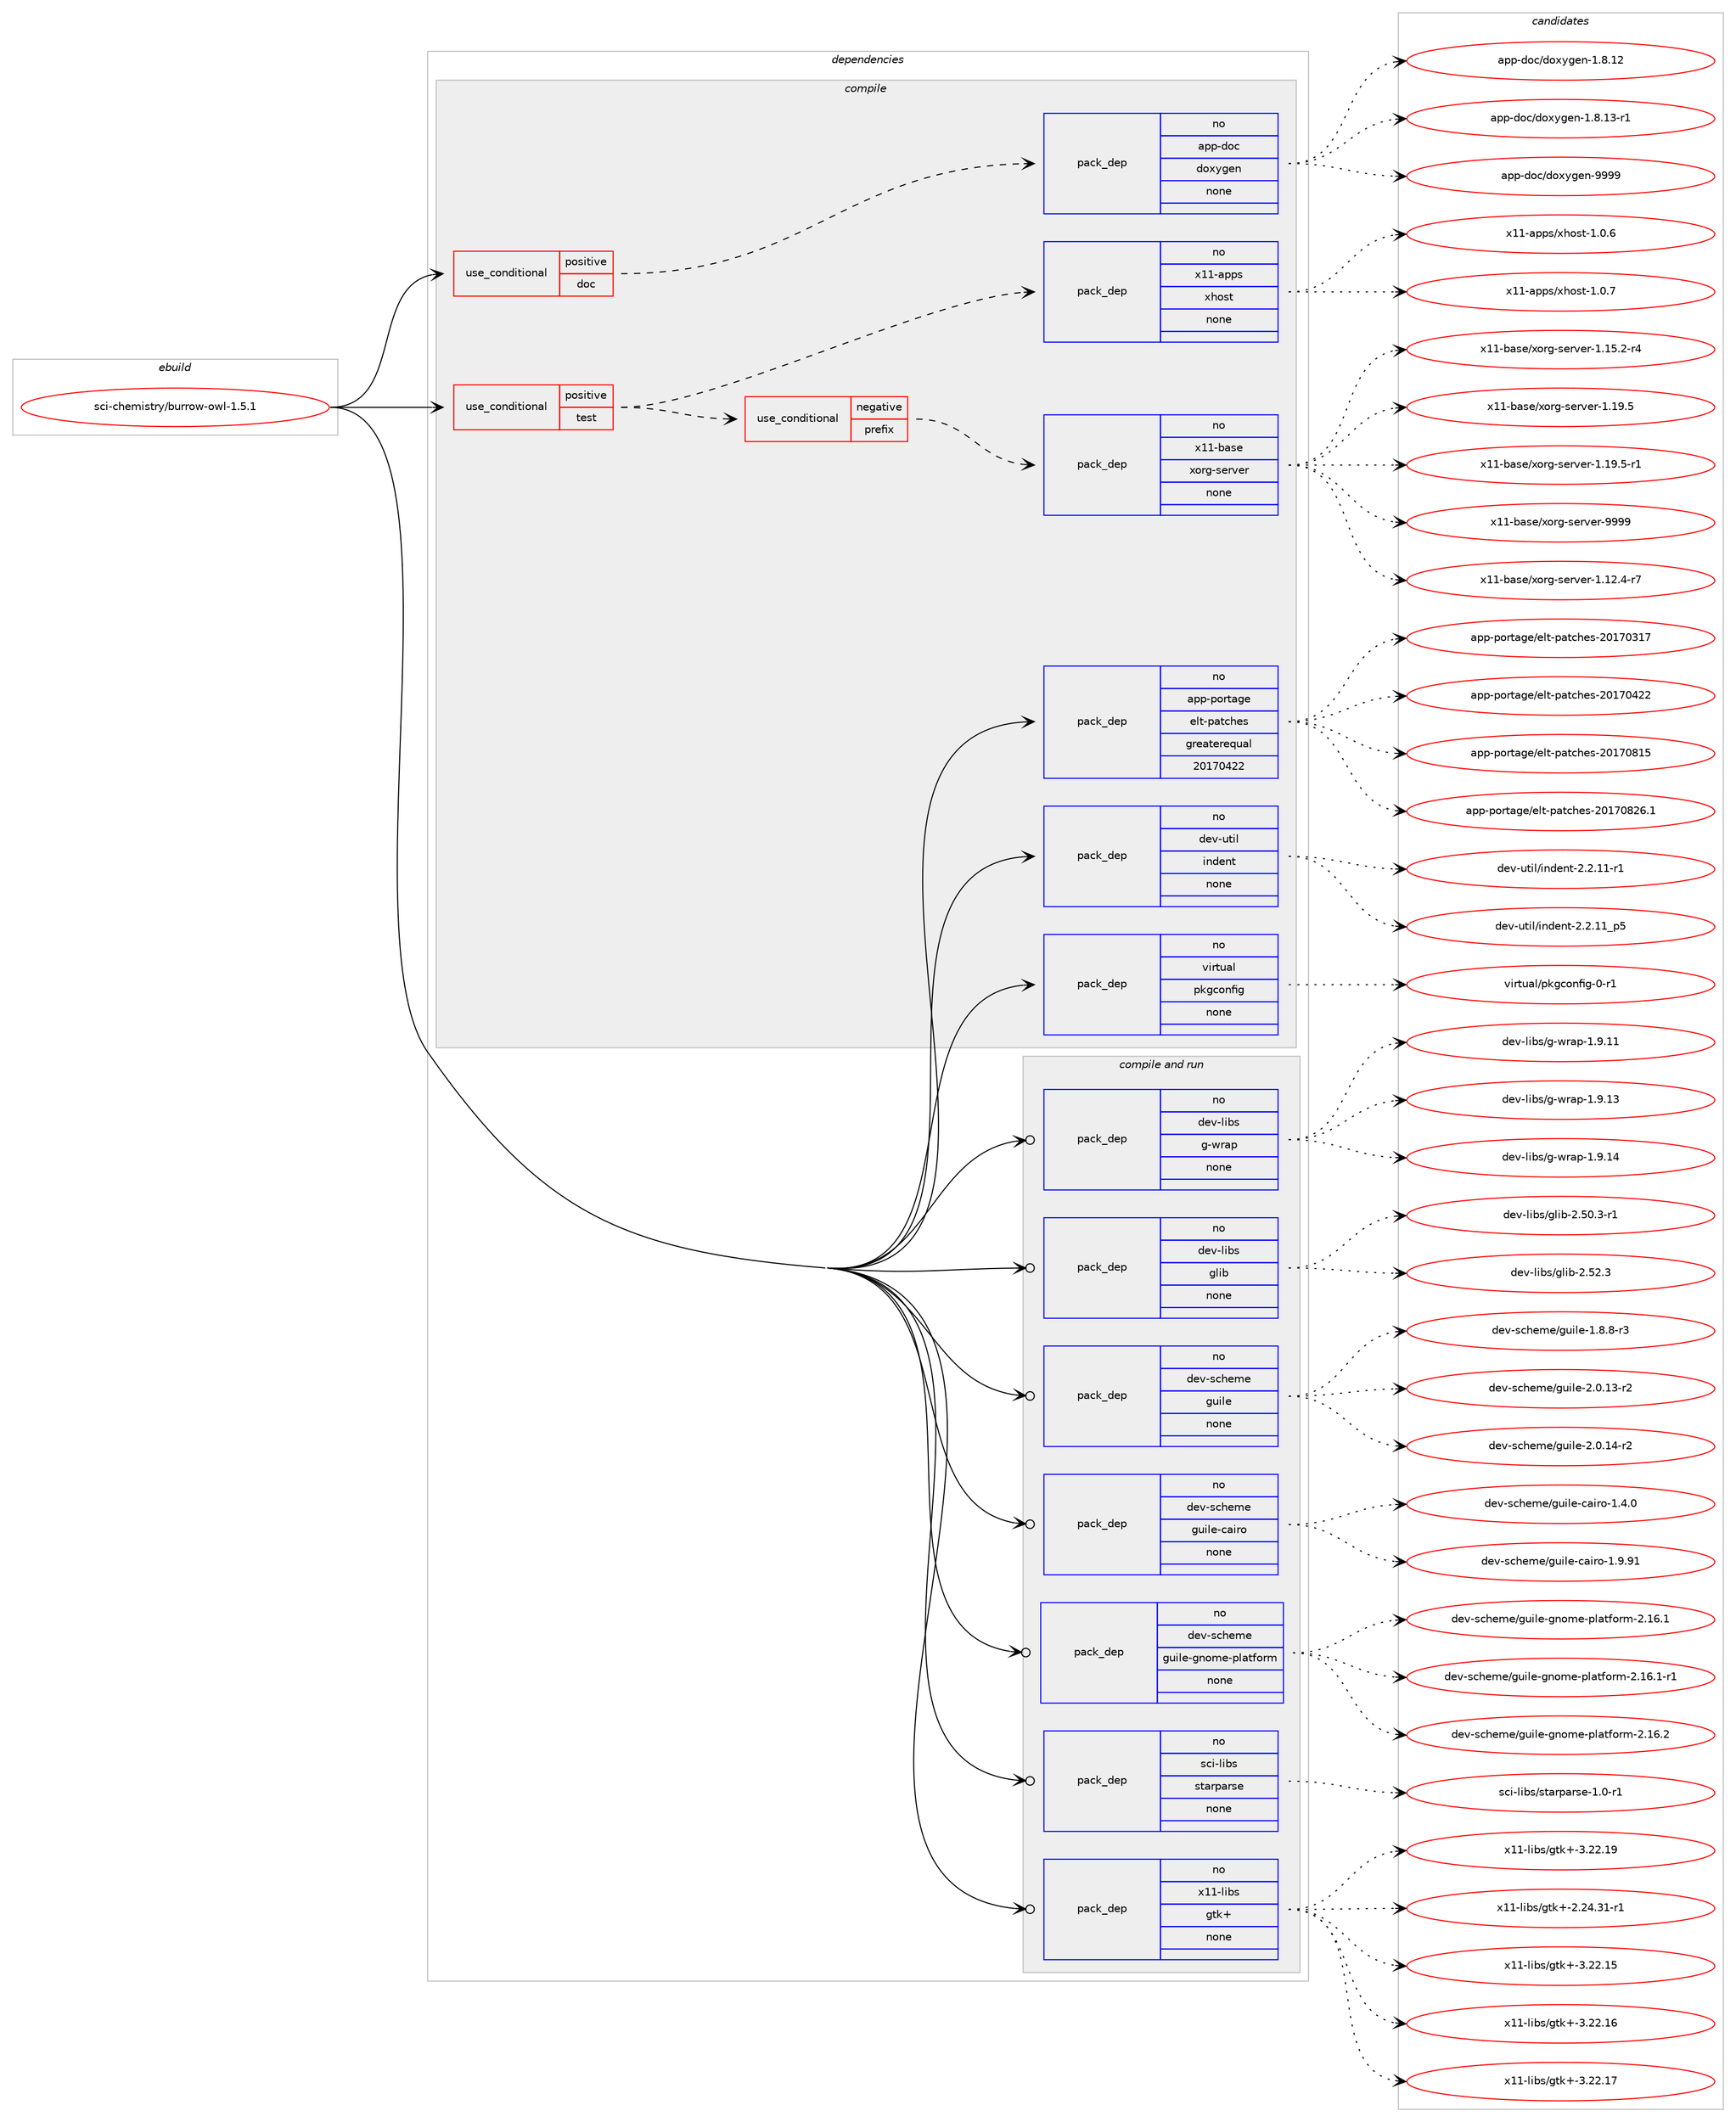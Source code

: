 digraph prolog {

# *************
# Graph options
# *************

newrank=true;
concentrate=true;
compound=true;
graph [rankdir=LR,fontname=Helvetica,fontsize=10,ranksep=1.5];#, ranksep=2.5, nodesep=0.2];
edge  [arrowhead=vee];
node  [fontname=Helvetica,fontsize=10];

# **********
# The ebuild
# **********

subgraph cluster_leftcol {
color=gray;
rank=same;
label=<<i>ebuild</i>>;
id [label="sci-chemistry/burrow-owl-1.5.1", color=red, width=4, href="../sci-chemistry/burrow-owl-1.5.1.svg"];
}

# ****************
# The dependencies
# ****************

subgraph cluster_midcol {
color=gray;
label=<<i>dependencies</i>>;
subgraph cluster_compile {
fillcolor="#eeeeee";
style=filled;
label=<<i>compile</i>>;
subgraph cond109518 {
dependency445846 [label=<<TABLE BORDER="0" CELLBORDER="1" CELLSPACING="0" CELLPADDING="4"><TR><TD ROWSPAN="3" CELLPADDING="10">use_conditional</TD></TR><TR><TD>positive</TD></TR><TR><TD>doc</TD></TR></TABLE>>, shape=none, color=red];
subgraph pack328578 {
dependency445847 [label=<<TABLE BORDER="0" CELLBORDER="1" CELLSPACING="0" CELLPADDING="4" WIDTH="220"><TR><TD ROWSPAN="6" CELLPADDING="30">pack_dep</TD></TR><TR><TD WIDTH="110">no</TD></TR><TR><TD>app-doc</TD></TR><TR><TD>doxygen</TD></TR><TR><TD>none</TD></TR><TR><TD></TD></TR></TABLE>>, shape=none, color=blue];
}
dependency445846:e -> dependency445847:w [weight=20,style="dashed",arrowhead="vee"];
}
id:e -> dependency445846:w [weight=20,style="solid",arrowhead="vee"];
subgraph cond109519 {
dependency445848 [label=<<TABLE BORDER="0" CELLBORDER="1" CELLSPACING="0" CELLPADDING="4"><TR><TD ROWSPAN="3" CELLPADDING="10">use_conditional</TD></TR><TR><TD>positive</TD></TR><TR><TD>test</TD></TR></TABLE>>, shape=none, color=red];
subgraph cond109520 {
dependency445849 [label=<<TABLE BORDER="0" CELLBORDER="1" CELLSPACING="0" CELLPADDING="4"><TR><TD ROWSPAN="3" CELLPADDING="10">use_conditional</TD></TR><TR><TD>negative</TD></TR><TR><TD>prefix</TD></TR></TABLE>>, shape=none, color=red];
subgraph pack328579 {
dependency445850 [label=<<TABLE BORDER="0" CELLBORDER="1" CELLSPACING="0" CELLPADDING="4" WIDTH="220"><TR><TD ROWSPAN="6" CELLPADDING="30">pack_dep</TD></TR><TR><TD WIDTH="110">no</TD></TR><TR><TD>x11-base</TD></TR><TR><TD>xorg-server</TD></TR><TR><TD>none</TD></TR><TR><TD></TD></TR></TABLE>>, shape=none, color=blue];
}
dependency445849:e -> dependency445850:w [weight=20,style="dashed",arrowhead="vee"];
}
dependency445848:e -> dependency445849:w [weight=20,style="dashed",arrowhead="vee"];
subgraph pack328580 {
dependency445851 [label=<<TABLE BORDER="0" CELLBORDER="1" CELLSPACING="0" CELLPADDING="4" WIDTH="220"><TR><TD ROWSPAN="6" CELLPADDING="30">pack_dep</TD></TR><TR><TD WIDTH="110">no</TD></TR><TR><TD>x11-apps</TD></TR><TR><TD>xhost</TD></TR><TR><TD>none</TD></TR><TR><TD></TD></TR></TABLE>>, shape=none, color=blue];
}
dependency445848:e -> dependency445851:w [weight=20,style="dashed",arrowhead="vee"];
}
id:e -> dependency445848:w [weight=20,style="solid",arrowhead="vee"];
subgraph pack328581 {
dependency445852 [label=<<TABLE BORDER="0" CELLBORDER="1" CELLSPACING="0" CELLPADDING="4" WIDTH="220"><TR><TD ROWSPAN="6" CELLPADDING="30">pack_dep</TD></TR><TR><TD WIDTH="110">no</TD></TR><TR><TD>app-portage</TD></TR><TR><TD>elt-patches</TD></TR><TR><TD>greaterequal</TD></TR><TR><TD>20170422</TD></TR></TABLE>>, shape=none, color=blue];
}
id:e -> dependency445852:w [weight=20,style="solid",arrowhead="vee"];
subgraph pack328582 {
dependency445853 [label=<<TABLE BORDER="0" CELLBORDER="1" CELLSPACING="0" CELLPADDING="4" WIDTH="220"><TR><TD ROWSPAN="6" CELLPADDING="30">pack_dep</TD></TR><TR><TD WIDTH="110">no</TD></TR><TR><TD>dev-util</TD></TR><TR><TD>indent</TD></TR><TR><TD>none</TD></TR><TR><TD></TD></TR></TABLE>>, shape=none, color=blue];
}
id:e -> dependency445853:w [weight=20,style="solid",arrowhead="vee"];
subgraph pack328583 {
dependency445854 [label=<<TABLE BORDER="0" CELLBORDER="1" CELLSPACING="0" CELLPADDING="4" WIDTH="220"><TR><TD ROWSPAN="6" CELLPADDING="30">pack_dep</TD></TR><TR><TD WIDTH="110">no</TD></TR><TR><TD>virtual</TD></TR><TR><TD>pkgconfig</TD></TR><TR><TD>none</TD></TR><TR><TD></TD></TR></TABLE>>, shape=none, color=blue];
}
id:e -> dependency445854:w [weight=20,style="solid",arrowhead="vee"];
}
subgraph cluster_compileandrun {
fillcolor="#eeeeee";
style=filled;
label=<<i>compile and run</i>>;
subgraph pack328584 {
dependency445855 [label=<<TABLE BORDER="0" CELLBORDER="1" CELLSPACING="0" CELLPADDING="4" WIDTH="220"><TR><TD ROWSPAN="6" CELLPADDING="30">pack_dep</TD></TR><TR><TD WIDTH="110">no</TD></TR><TR><TD>dev-libs</TD></TR><TR><TD>g-wrap</TD></TR><TR><TD>none</TD></TR><TR><TD></TD></TR></TABLE>>, shape=none, color=blue];
}
id:e -> dependency445855:w [weight=20,style="solid",arrowhead="odotvee"];
subgraph pack328585 {
dependency445856 [label=<<TABLE BORDER="0" CELLBORDER="1" CELLSPACING="0" CELLPADDING="4" WIDTH="220"><TR><TD ROWSPAN="6" CELLPADDING="30">pack_dep</TD></TR><TR><TD WIDTH="110">no</TD></TR><TR><TD>dev-libs</TD></TR><TR><TD>glib</TD></TR><TR><TD>none</TD></TR><TR><TD></TD></TR></TABLE>>, shape=none, color=blue];
}
id:e -> dependency445856:w [weight=20,style="solid",arrowhead="odotvee"];
subgraph pack328586 {
dependency445857 [label=<<TABLE BORDER="0" CELLBORDER="1" CELLSPACING="0" CELLPADDING="4" WIDTH="220"><TR><TD ROWSPAN="6" CELLPADDING="30">pack_dep</TD></TR><TR><TD WIDTH="110">no</TD></TR><TR><TD>dev-scheme</TD></TR><TR><TD>guile</TD></TR><TR><TD>none</TD></TR><TR><TD></TD></TR></TABLE>>, shape=none, color=blue];
}
id:e -> dependency445857:w [weight=20,style="solid",arrowhead="odotvee"];
subgraph pack328587 {
dependency445858 [label=<<TABLE BORDER="0" CELLBORDER="1" CELLSPACING="0" CELLPADDING="4" WIDTH="220"><TR><TD ROWSPAN="6" CELLPADDING="30">pack_dep</TD></TR><TR><TD WIDTH="110">no</TD></TR><TR><TD>dev-scheme</TD></TR><TR><TD>guile-cairo</TD></TR><TR><TD>none</TD></TR><TR><TD></TD></TR></TABLE>>, shape=none, color=blue];
}
id:e -> dependency445858:w [weight=20,style="solid",arrowhead="odotvee"];
subgraph pack328588 {
dependency445859 [label=<<TABLE BORDER="0" CELLBORDER="1" CELLSPACING="0" CELLPADDING="4" WIDTH="220"><TR><TD ROWSPAN="6" CELLPADDING="30">pack_dep</TD></TR><TR><TD WIDTH="110">no</TD></TR><TR><TD>dev-scheme</TD></TR><TR><TD>guile-gnome-platform</TD></TR><TR><TD>none</TD></TR><TR><TD></TD></TR></TABLE>>, shape=none, color=blue];
}
id:e -> dependency445859:w [weight=20,style="solid",arrowhead="odotvee"];
subgraph pack328589 {
dependency445860 [label=<<TABLE BORDER="0" CELLBORDER="1" CELLSPACING="0" CELLPADDING="4" WIDTH="220"><TR><TD ROWSPAN="6" CELLPADDING="30">pack_dep</TD></TR><TR><TD WIDTH="110">no</TD></TR><TR><TD>sci-libs</TD></TR><TR><TD>starparse</TD></TR><TR><TD>none</TD></TR><TR><TD></TD></TR></TABLE>>, shape=none, color=blue];
}
id:e -> dependency445860:w [weight=20,style="solid",arrowhead="odotvee"];
subgraph pack328590 {
dependency445861 [label=<<TABLE BORDER="0" CELLBORDER="1" CELLSPACING="0" CELLPADDING="4" WIDTH="220"><TR><TD ROWSPAN="6" CELLPADDING="30">pack_dep</TD></TR><TR><TD WIDTH="110">no</TD></TR><TR><TD>x11-libs</TD></TR><TR><TD>gtk+</TD></TR><TR><TD>none</TD></TR><TR><TD></TD></TR></TABLE>>, shape=none, color=blue];
}
id:e -> dependency445861:w [weight=20,style="solid",arrowhead="odotvee"];
}
subgraph cluster_run {
fillcolor="#eeeeee";
style=filled;
label=<<i>run</i>>;
}
}

# **************
# The candidates
# **************

subgraph cluster_choices {
rank=same;
color=gray;
label=<<i>candidates</i>>;

subgraph choice328578 {
color=black;
nodesep=1;
choice9711211245100111994710011112012110310111045494656464950 [label="app-doc/doxygen-1.8.12", color=red, width=4,href="../app-doc/doxygen-1.8.12.svg"];
choice97112112451001119947100111120121103101110454946564649514511449 [label="app-doc/doxygen-1.8.13-r1", color=red, width=4,href="../app-doc/doxygen-1.8.13-r1.svg"];
choice971121124510011199471001111201211031011104557575757 [label="app-doc/doxygen-9999", color=red, width=4,href="../app-doc/doxygen-9999.svg"];
dependency445847:e -> choice9711211245100111994710011112012110310111045494656464950:w [style=dotted,weight="100"];
dependency445847:e -> choice97112112451001119947100111120121103101110454946564649514511449:w [style=dotted,weight="100"];
dependency445847:e -> choice971121124510011199471001111201211031011104557575757:w [style=dotted,weight="100"];
}
subgraph choice328579 {
color=black;
nodesep=1;
choice12049494598971151014712011111410345115101114118101114454946495046524511455 [label="x11-base/xorg-server-1.12.4-r7", color=red, width=4,href="../x11-base/xorg-server-1.12.4-r7.svg"];
choice12049494598971151014712011111410345115101114118101114454946495346504511452 [label="x11-base/xorg-server-1.15.2-r4", color=red, width=4,href="../x11-base/xorg-server-1.15.2-r4.svg"];
choice1204949459897115101471201111141034511510111411810111445494649574653 [label="x11-base/xorg-server-1.19.5", color=red, width=4,href="../x11-base/xorg-server-1.19.5.svg"];
choice12049494598971151014712011111410345115101114118101114454946495746534511449 [label="x11-base/xorg-server-1.19.5-r1", color=red, width=4,href="../x11-base/xorg-server-1.19.5-r1.svg"];
choice120494945989711510147120111114103451151011141181011144557575757 [label="x11-base/xorg-server-9999", color=red, width=4,href="../x11-base/xorg-server-9999.svg"];
dependency445850:e -> choice12049494598971151014712011111410345115101114118101114454946495046524511455:w [style=dotted,weight="100"];
dependency445850:e -> choice12049494598971151014712011111410345115101114118101114454946495346504511452:w [style=dotted,weight="100"];
dependency445850:e -> choice1204949459897115101471201111141034511510111411810111445494649574653:w [style=dotted,weight="100"];
dependency445850:e -> choice12049494598971151014712011111410345115101114118101114454946495746534511449:w [style=dotted,weight="100"];
dependency445850:e -> choice120494945989711510147120111114103451151011141181011144557575757:w [style=dotted,weight="100"];
}
subgraph choice328580 {
color=black;
nodesep=1;
choice1204949459711211211547120104111115116454946484654 [label="x11-apps/xhost-1.0.6", color=red, width=4,href="../x11-apps/xhost-1.0.6.svg"];
choice1204949459711211211547120104111115116454946484655 [label="x11-apps/xhost-1.0.7", color=red, width=4,href="../x11-apps/xhost-1.0.7.svg"];
dependency445851:e -> choice1204949459711211211547120104111115116454946484654:w [style=dotted,weight="100"];
dependency445851:e -> choice1204949459711211211547120104111115116454946484655:w [style=dotted,weight="100"];
}
subgraph choice328581 {
color=black;
nodesep=1;
choice97112112451121111141169710310147101108116451129711699104101115455048495548514955 [label="app-portage/elt-patches-20170317", color=red, width=4,href="../app-portage/elt-patches-20170317.svg"];
choice97112112451121111141169710310147101108116451129711699104101115455048495548525050 [label="app-portage/elt-patches-20170422", color=red, width=4,href="../app-portage/elt-patches-20170422.svg"];
choice97112112451121111141169710310147101108116451129711699104101115455048495548564953 [label="app-portage/elt-patches-20170815", color=red, width=4,href="../app-portage/elt-patches-20170815.svg"];
choice971121124511211111411697103101471011081164511297116991041011154550484955485650544649 [label="app-portage/elt-patches-20170826.1", color=red, width=4,href="../app-portage/elt-patches-20170826.1.svg"];
dependency445852:e -> choice97112112451121111141169710310147101108116451129711699104101115455048495548514955:w [style=dotted,weight="100"];
dependency445852:e -> choice97112112451121111141169710310147101108116451129711699104101115455048495548525050:w [style=dotted,weight="100"];
dependency445852:e -> choice97112112451121111141169710310147101108116451129711699104101115455048495548564953:w [style=dotted,weight="100"];
dependency445852:e -> choice971121124511211111411697103101471011081164511297116991041011154550484955485650544649:w [style=dotted,weight="100"];
}
subgraph choice328582 {
color=black;
nodesep=1;
choice1001011184511711610510847105110100101110116455046504649494511449 [label="dev-util/indent-2.2.11-r1", color=red, width=4,href="../dev-util/indent-2.2.11-r1.svg"];
choice1001011184511711610510847105110100101110116455046504649499511253 [label="dev-util/indent-2.2.11_p5", color=red, width=4,href="../dev-util/indent-2.2.11_p5.svg"];
dependency445853:e -> choice1001011184511711610510847105110100101110116455046504649494511449:w [style=dotted,weight="100"];
dependency445853:e -> choice1001011184511711610510847105110100101110116455046504649499511253:w [style=dotted,weight="100"];
}
subgraph choice328583 {
color=black;
nodesep=1;
choice11810511411611797108471121071039911111010210510345484511449 [label="virtual/pkgconfig-0-r1", color=red, width=4,href="../virtual/pkgconfig-0-r1.svg"];
dependency445854:e -> choice11810511411611797108471121071039911111010210510345484511449:w [style=dotted,weight="100"];
}
subgraph choice328584 {
color=black;
nodesep=1;
choice100101118451081059811547103451191149711245494657464949 [label="dev-libs/g-wrap-1.9.11", color=red, width=4,href="../dev-libs/g-wrap-1.9.11.svg"];
choice100101118451081059811547103451191149711245494657464951 [label="dev-libs/g-wrap-1.9.13", color=red, width=4,href="../dev-libs/g-wrap-1.9.13.svg"];
choice100101118451081059811547103451191149711245494657464952 [label="dev-libs/g-wrap-1.9.14", color=red, width=4,href="../dev-libs/g-wrap-1.9.14.svg"];
dependency445855:e -> choice100101118451081059811547103451191149711245494657464949:w [style=dotted,weight="100"];
dependency445855:e -> choice100101118451081059811547103451191149711245494657464951:w [style=dotted,weight="100"];
dependency445855:e -> choice100101118451081059811547103451191149711245494657464952:w [style=dotted,weight="100"];
}
subgraph choice328585 {
color=black;
nodesep=1;
choice10010111845108105981154710310810598455046534846514511449 [label="dev-libs/glib-2.50.3-r1", color=red, width=4,href="../dev-libs/glib-2.50.3-r1.svg"];
choice1001011184510810598115471031081059845504653504651 [label="dev-libs/glib-2.52.3", color=red, width=4,href="../dev-libs/glib-2.52.3.svg"];
dependency445856:e -> choice10010111845108105981154710310810598455046534846514511449:w [style=dotted,weight="100"];
dependency445856:e -> choice1001011184510810598115471031081059845504653504651:w [style=dotted,weight="100"];
}
subgraph choice328586 {
color=black;
nodesep=1;
choice1001011184511599104101109101471031171051081014549465646564511451 [label="dev-scheme/guile-1.8.8-r3", color=red, width=4,href="../dev-scheme/guile-1.8.8-r3.svg"];
choice100101118451159910410110910147103117105108101455046484649514511450 [label="dev-scheme/guile-2.0.13-r2", color=red, width=4,href="../dev-scheme/guile-2.0.13-r2.svg"];
choice100101118451159910410110910147103117105108101455046484649524511450 [label="dev-scheme/guile-2.0.14-r2", color=red, width=4,href="../dev-scheme/guile-2.0.14-r2.svg"];
dependency445857:e -> choice1001011184511599104101109101471031171051081014549465646564511451:w [style=dotted,weight="100"];
dependency445857:e -> choice100101118451159910410110910147103117105108101455046484649514511450:w [style=dotted,weight="100"];
dependency445857:e -> choice100101118451159910410110910147103117105108101455046484649524511450:w [style=dotted,weight="100"];
}
subgraph choice328587 {
color=black;
nodesep=1;
choice100101118451159910410110910147103117105108101459997105114111454946524648 [label="dev-scheme/guile-cairo-1.4.0", color=red, width=4,href="../dev-scheme/guile-cairo-1.4.0.svg"];
choice10010111845115991041011091014710311710510810145999710511411145494657465749 [label="dev-scheme/guile-cairo-1.9.91", color=red, width=4,href="../dev-scheme/guile-cairo-1.9.91.svg"];
dependency445858:e -> choice100101118451159910410110910147103117105108101459997105114111454946524648:w [style=dotted,weight="100"];
dependency445858:e -> choice10010111845115991041011091014710311710510810145999710511411145494657465749:w [style=dotted,weight="100"];
}
subgraph choice328588 {
color=black;
nodesep=1;
choice10010111845115991041011091014710311710510810145103110111109101451121089711610211111410945504649544649 [label="dev-scheme/guile-gnome-platform-2.16.1", color=red, width=4,href="../dev-scheme/guile-gnome-platform-2.16.1.svg"];
choice100101118451159910410110910147103117105108101451031101111091014511210897116102111114109455046495446494511449 [label="dev-scheme/guile-gnome-platform-2.16.1-r1", color=red, width=4,href="../dev-scheme/guile-gnome-platform-2.16.1-r1.svg"];
choice10010111845115991041011091014710311710510810145103110111109101451121089711610211111410945504649544650 [label="dev-scheme/guile-gnome-platform-2.16.2", color=red, width=4,href="../dev-scheme/guile-gnome-platform-2.16.2.svg"];
dependency445859:e -> choice10010111845115991041011091014710311710510810145103110111109101451121089711610211111410945504649544649:w [style=dotted,weight="100"];
dependency445859:e -> choice100101118451159910410110910147103117105108101451031101111091014511210897116102111114109455046495446494511449:w [style=dotted,weight="100"];
dependency445859:e -> choice10010111845115991041011091014710311710510810145103110111109101451121089711610211111410945504649544650:w [style=dotted,weight="100"];
}
subgraph choice328589 {
color=black;
nodesep=1;
choice115991054510810598115471151169711411297114115101454946484511449 [label="sci-libs/starparse-1.0-r1", color=red, width=4,href="../sci-libs/starparse-1.0-r1.svg"];
dependency445860:e -> choice115991054510810598115471151169711411297114115101454946484511449:w [style=dotted,weight="100"];
}
subgraph choice328590 {
color=black;
nodesep=1;
choice12049494510810598115471031161074345504650524651494511449 [label="x11-libs/gtk+-2.24.31-r1", color=red, width=4,href="../x11-libs/gtk+-2.24.31-r1.svg"];
choice1204949451081059811547103116107434551465050464953 [label="x11-libs/gtk+-3.22.15", color=red, width=4,href="../x11-libs/gtk+-3.22.15.svg"];
choice1204949451081059811547103116107434551465050464954 [label="x11-libs/gtk+-3.22.16", color=red, width=4,href="../x11-libs/gtk+-3.22.16.svg"];
choice1204949451081059811547103116107434551465050464955 [label="x11-libs/gtk+-3.22.17", color=red, width=4,href="../x11-libs/gtk+-3.22.17.svg"];
choice1204949451081059811547103116107434551465050464957 [label="x11-libs/gtk+-3.22.19", color=red, width=4,href="../x11-libs/gtk+-3.22.19.svg"];
dependency445861:e -> choice12049494510810598115471031161074345504650524651494511449:w [style=dotted,weight="100"];
dependency445861:e -> choice1204949451081059811547103116107434551465050464953:w [style=dotted,weight="100"];
dependency445861:e -> choice1204949451081059811547103116107434551465050464954:w [style=dotted,weight="100"];
dependency445861:e -> choice1204949451081059811547103116107434551465050464955:w [style=dotted,weight="100"];
dependency445861:e -> choice1204949451081059811547103116107434551465050464957:w [style=dotted,weight="100"];
}
}

}
